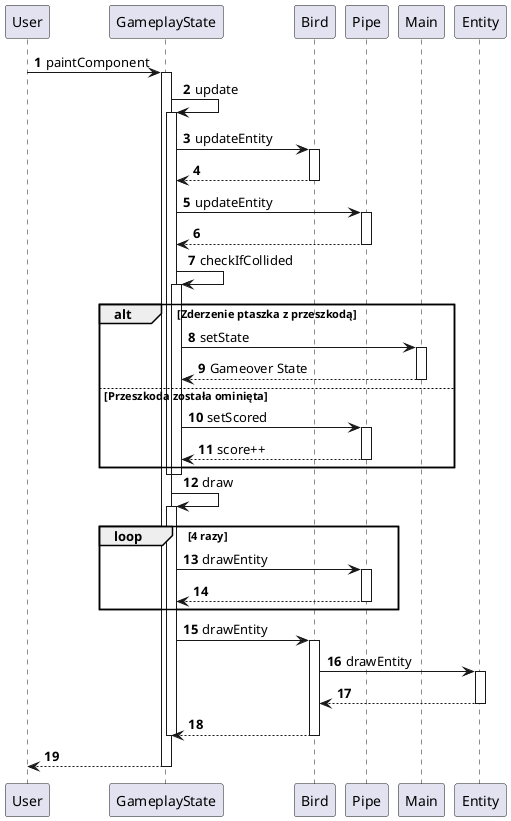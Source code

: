 @startuml
'https://plantuml.com/sequence-diagram

autonumber

User -> GameplayState : paintComponent
activate GameplayState

GameplayState -> GameplayState : update
activate GameplayState
    GameplayState -> Bird : updateEntity
    activate Bird
    Bird --> GameplayState :
    deactivate Bird

    GameplayState -> Pipe : updateEntity
    activate Pipe
    Pipe --> GameplayState :
    deactivate Pipe

    GameplayState -> GameplayState : checkIfCollided
    activate GameplayState
    alt Zderzenie ptaszka z przeszkodą
        GameplayState -> Main : setState
        activate Main
        Main --> GameplayState : Gameover State
        deactivate Main

    else Przeszkoda została ominięta
        GameplayState -> Pipe : setScored
        activate Pipe
        Pipe --> GameplayState : score++
        deactivate Pipe

    end
deactivate GameplayState

deactivate GameplayState

GameplayState -> GameplayState : draw
activate GameplayState
    loop 4 razy
        GameplayState -> Pipe : drawEntity
        activate Pipe
        Pipe --> GameplayState :
        deactivate Pipe
    end

    GameplayState -> Bird : drawEntity
    activate Bird
        Bird -> Entity : drawEntity
        activate Entity
        Entity --> Bird :
        deactivate Entity
    Bird --> GameplayState :
    deactivate Bird
deactivate GameplayState

return
deactivate GameplayState




@enduml